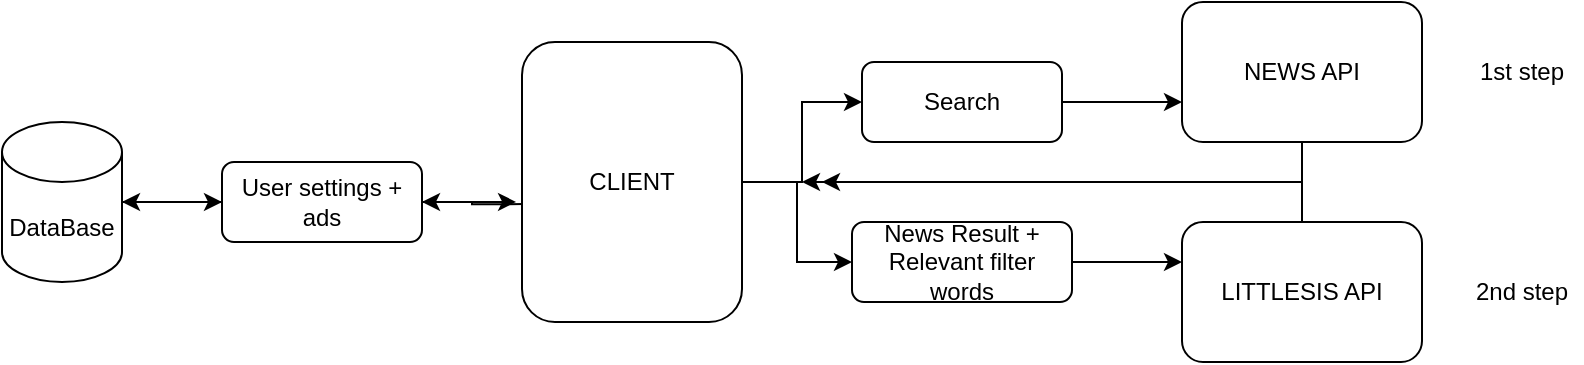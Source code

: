 <mxfile version="16.1.2" type="device"><diagram id="VWvf4apC8dEe_FT2gyxu" name="Page-1"><mxGraphModel dx="1742" dy="618" grid="1" gridSize="10" guides="1" tooltips="1" connect="1" arrows="1" fold="1" page="1" pageScale="1" pageWidth="850" pageHeight="1100" math="0" shadow="0"><root><mxCell id="0"/><mxCell id="1" parent="0"/><mxCell id="777857hz3fICYdTYb0aF-3" style="edgeStyle=orthogonalEdgeStyle;rounded=0;orthogonalLoop=1;jettySize=auto;html=1;entryX=0;entryY=0.5;entryDx=0;entryDy=0;" edge="1" parent="1" source="777857hz3fICYdTYb0aF-1" target="777857hz3fICYdTYb0aF-2"><mxGeometry relative="1" as="geometry"/></mxCell><mxCell id="777857hz3fICYdTYb0aF-9" style="edgeStyle=orthogonalEdgeStyle;rounded=0;orthogonalLoop=1;jettySize=auto;html=1;entryX=0;entryY=0.5;entryDx=0;entryDy=0;" edge="1" parent="1" source="777857hz3fICYdTYb0aF-1" target="777857hz3fICYdTYb0aF-7"><mxGeometry relative="1" as="geometry"/></mxCell><mxCell id="777857hz3fICYdTYb0aF-22" style="edgeStyle=orthogonalEdgeStyle;rounded=0;orthogonalLoop=1;jettySize=auto;html=1;entryX=1;entryY=0.5;entryDx=0;entryDy=0;exitX=0.009;exitY=0.579;exitDx=0;exitDy=0;exitPerimeter=0;" edge="1" parent="1" source="777857hz3fICYdTYb0aF-1" target="777857hz3fICYdTYb0aF-20"><mxGeometry relative="1" as="geometry"/></mxCell><mxCell id="777857hz3fICYdTYb0aF-1" value="CLIENT" style="rounded=1;whiteSpace=wrap;html=1;" vertex="1" parent="1"><mxGeometry x="50" y="210" width="110" height="140" as="geometry"/></mxCell><mxCell id="777857hz3fICYdTYb0aF-4" style="edgeStyle=orthogonalEdgeStyle;rounded=0;orthogonalLoop=1;jettySize=auto;html=1;exitX=1;exitY=0.5;exitDx=0;exitDy=0;" edge="1" parent="1" source="777857hz3fICYdTYb0aF-2"><mxGeometry relative="1" as="geometry"><mxPoint x="380" y="240" as="targetPoint"/></mxGeometry></mxCell><mxCell id="777857hz3fICYdTYb0aF-2" value="Search" style="rounded=1;whiteSpace=wrap;html=1;" vertex="1" parent="1"><mxGeometry x="220" y="220" width="100" height="40" as="geometry"/></mxCell><mxCell id="777857hz3fICYdTYb0aF-8" style="edgeStyle=orthogonalEdgeStyle;rounded=0;orthogonalLoop=1;jettySize=auto;html=1;" edge="1" parent="1" source="777857hz3fICYdTYb0aF-5"><mxGeometry relative="1" as="geometry"><mxPoint x="190" y="280" as="targetPoint"/><Array as="points"><mxPoint x="440" y="280"/></Array></mxGeometry></mxCell><mxCell id="777857hz3fICYdTYb0aF-5" value="NEWS API" style="rounded=1;whiteSpace=wrap;html=1;" vertex="1" parent="1"><mxGeometry x="380" y="190" width="120" height="70" as="geometry"/></mxCell><mxCell id="777857hz3fICYdTYb0aF-10" style="edgeStyle=orthogonalEdgeStyle;rounded=0;orthogonalLoop=1;jettySize=auto;html=1;exitX=1;exitY=0.5;exitDx=0;exitDy=0;" edge="1" parent="1" source="777857hz3fICYdTYb0aF-7"><mxGeometry relative="1" as="geometry"><mxPoint x="380" y="320" as="targetPoint"/></mxGeometry></mxCell><mxCell id="777857hz3fICYdTYb0aF-7" value="News Result + Relevant filter words" style="rounded=1;whiteSpace=wrap;html=1;" vertex="1" parent="1"><mxGeometry x="215" y="300" width="110" height="40" as="geometry"/></mxCell><mxCell id="777857hz3fICYdTYb0aF-12" style="edgeStyle=orthogonalEdgeStyle;rounded=0;orthogonalLoop=1;jettySize=auto;html=1;exitX=0.5;exitY=0;exitDx=0;exitDy=0;" edge="1" parent="1" source="777857hz3fICYdTYb0aF-11"><mxGeometry relative="1" as="geometry"><mxPoint x="200" y="280" as="targetPoint"/><Array as="points"><mxPoint x="440" y="280"/></Array></mxGeometry></mxCell><mxCell id="777857hz3fICYdTYb0aF-11" value="LITTLESIS API" style="rounded=1;whiteSpace=wrap;html=1;" vertex="1" parent="1"><mxGeometry x="380" y="300" width="120" height="70" as="geometry"/></mxCell><mxCell id="777857hz3fICYdTYb0aF-13" value="1st step" style="text;html=1;strokeColor=none;fillColor=none;align=center;verticalAlign=middle;whiteSpace=wrap;rounded=0;" vertex="1" parent="1"><mxGeometry x="520" y="210" width="60" height="30" as="geometry"/></mxCell><mxCell id="777857hz3fICYdTYb0aF-14" value="2nd step" style="text;html=1;strokeColor=none;fillColor=none;align=center;verticalAlign=middle;whiteSpace=wrap;rounded=0;" vertex="1" parent="1"><mxGeometry x="520" y="320" width="60" height="30" as="geometry"/></mxCell><mxCell id="777857hz3fICYdTYb0aF-16" style="edgeStyle=orthogonalEdgeStyle;rounded=0;orthogonalLoop=1;jettySize=auto;html=1;entryX=0;entryY=0.5;entryDx=0;entryDy=0;" edge="1" parent="1" source="777857hz3fICYdTYb0aF-15" target="777857hz3fICYdTYb0aF-20"><mxGeometry relative="1" as="geometry"><mxPoint x="-90" y="290" as="targetPoint"/></mxGeometry></mxCell><mxCell id="777857hz3fICYdTYb0aF-15" value="DataBase" style="shape=cylinder3;whiteSpace=wrap;html=1;boundedLbl=1;backgroundOutline=1;size=15;" vertex="1" parent="1"><mxGeometry x="-210" y="250" width="60" height="80" as="geometry"/></mxCell><mxCell id="777857hz3fICYdTYb0aF-21" style="edgeStyle=orthogonalEdgeStyle;rounded=0;orthogonalLoop=1;jettySize=auto;html=1;entryX=-0.027;entryY=0.571;entryDx=0;entryDy=0;entryPerimeter=0;" edge="1" parent="1" source="777857hz3fICYdTYb0aF-20" target="777857hz3fICYdTYb0aF-1"><mxGeometry relative="1" as="geometry"><Array as="points"><mxPoint x="24" y="290"/><mxPoint x="24" y="290"/></Array></mxGeometry></mxCell><mxCell id="777857hz3fICYdTYb0aF-23" style="edgeStyle=orthogonalEdgeStyle;rounded=0;orthogonalLoop=1;jettySize=auto;html=1;entryX=1;entryY=0.5;entryDx=0;entryDy=0;entryPerimeter=0;" edge="1" parent="1" source="777857hz3fICYdTYb0aF-20" target="777857hz3fICYdTYb0aF-15"><mxGeometry relative="1" as="geometry"/></mxCell><mxCell id="777857hz3fICYdTYb0aF-20" value="User settings + ads" style="rounded=1;whiteSpace=wrap;html=1;" vertex="1" parent="1"><mxGeometry x="-100" y="270" width="100" height="40" as="geometry"/></mxCell></root></mxGraphModel></diagram></mxfile>